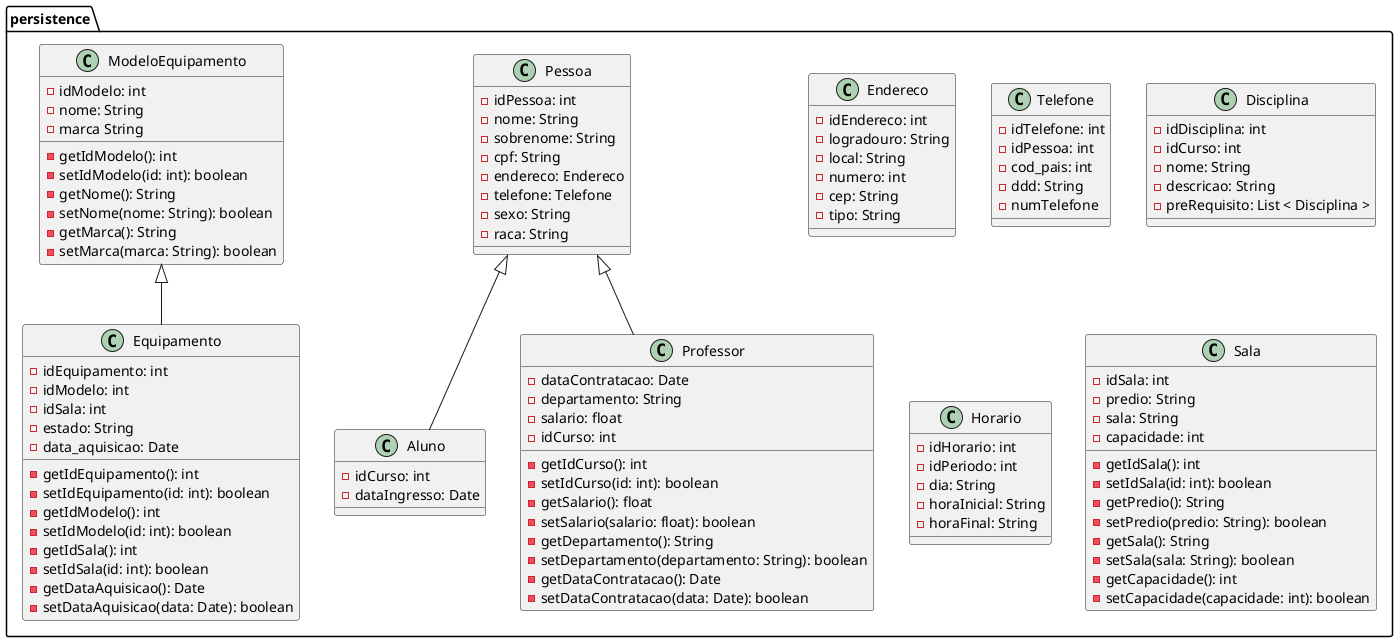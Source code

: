 @startuml

package "persistence" {

    class Pessoa {
        - idPessoa: int
        - nome: String
        - sobrenome: String
        - cpf: String
        - endereco: Endereco
        - telefone: Telefone
        - sexo: String
        - raca: String
    }

    Pessoa <|-- Aluno
    class Aluno {
        - idCurso: int
        - dataIngresso: Date

    }

    Pessoa <|-- Professor
    class Professor {
        - dataContratacao: Date
        - departamento: String
        - salario: float
        - idCurso: int

        - getIdCurso(): int
        - setIdCurso(id: int): boolean
        - getSalario(): float
        - setSalario(salario: float): boolean
        - getDepartamento(): String
        - setDepartamento(departamento: String): boolean
        - getDataContratacao(): Date
        - setDataContratacao(data: Date): boolean
    }

    class Endereco {
        - idEndereco: int
        - logradouro: String
        - local: String
        - numero: int
        - cep: String
        - tipo: String
    }

    class Telefone {
        - idTelefone: int
        - idPessoa: int
        - cod_pais: int
        - ddd: String
        - numTelefone
    }

    class Disciplina {
        - idDisciplina: int
        - idCurso: int
        - nome: String
        - descricao: String
        - preRequisito: List < Disciplina >
    }

    class Horario {
        - idHorario: int
        - idPeriodo: int
        - dia: String
        - horaInicial: String
        - horaFinal: String
    }

    class Sala {
        - idSala: int
        - predio: String
        - sala: String
        - capacidade: int
        - getIdSala(): int
        - setIdSala(id: int): boolean
        - getPredio(): String
        - setPredio(predio: String): boolean
        - getSala(): String
        - setSala(sala: String): boolean
        - getCapacidade(): int
        - setCapacidade(capacidade: int): boolean
    }

    class ModeloEquipamento {
        - idModelo: int
        - nome: String
        - marca String
        - getIdModelo(): int
        - setIdModelo(id: int): boolean
        - getNome(): String
        - setNome(nome: String): boolean
        - getMarca(): String
        - setMarca(marca: String): boolean
    }

    ModeloEquipamento <|-- Equipamento
    class Equipamento {
        - idEquipamento: int
        - idModelo: int
        - idSala: int
        - estado: String
        - data_aquisicao: Date
        - getIdEquipamento(): int
        - setIdEquipamento(id: int): boolean
        - getIdModelo(): int
        - setIdModelo(id: int): boolean
        - getIdSala(): int
        - setIdSala(id: int): boolean
        - getDataAquisicao(): Date
        - setDataAquisicao(data: Date): boolean
    }
}

@enduml
